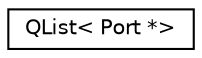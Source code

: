 digraph "类继承关系图"
{
  edge [fontname="Helvetica",fontsize="10",labelfontname="Helvetica",labelfontsize="10"];
  node [fontname="Helvetica",fontsize="10",shape=record];
  rankdir="LR";
  Node0 [label="QList\< Port *\>",height=0.2,width=0.4,color="black", fillcolor="white", style="filled",URL="$class_q_list.html"];
}
